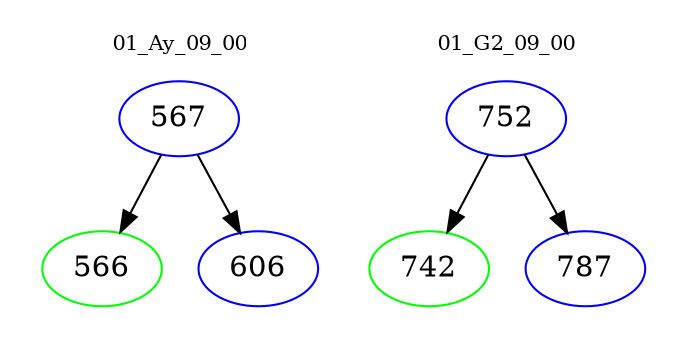 digraph{
subgraph cluster_0 {
color = white
label = "01_Ay_09_00";
fontsize=10;
T0_567 [label="567", color="blue"]
T0_567 -> T0_566 [color="black"]
T0_566 [label="566", color="green"]
T0_567 -> T0_606 [color="black"]
T0_606 [label="606", color="blue"]
}
subgraph cluster_1 {
color = white
label = "01_G2_09_00";
fontsize=10;
T1_752 [label="752", color="blue"]
T1_752 -> T1_742 [color="black"]
T1_742 [label="742", color="green"]
T1_752 -> T1_787 [color="black"]
T1_787 [label="787", color="blue"]
}
}
